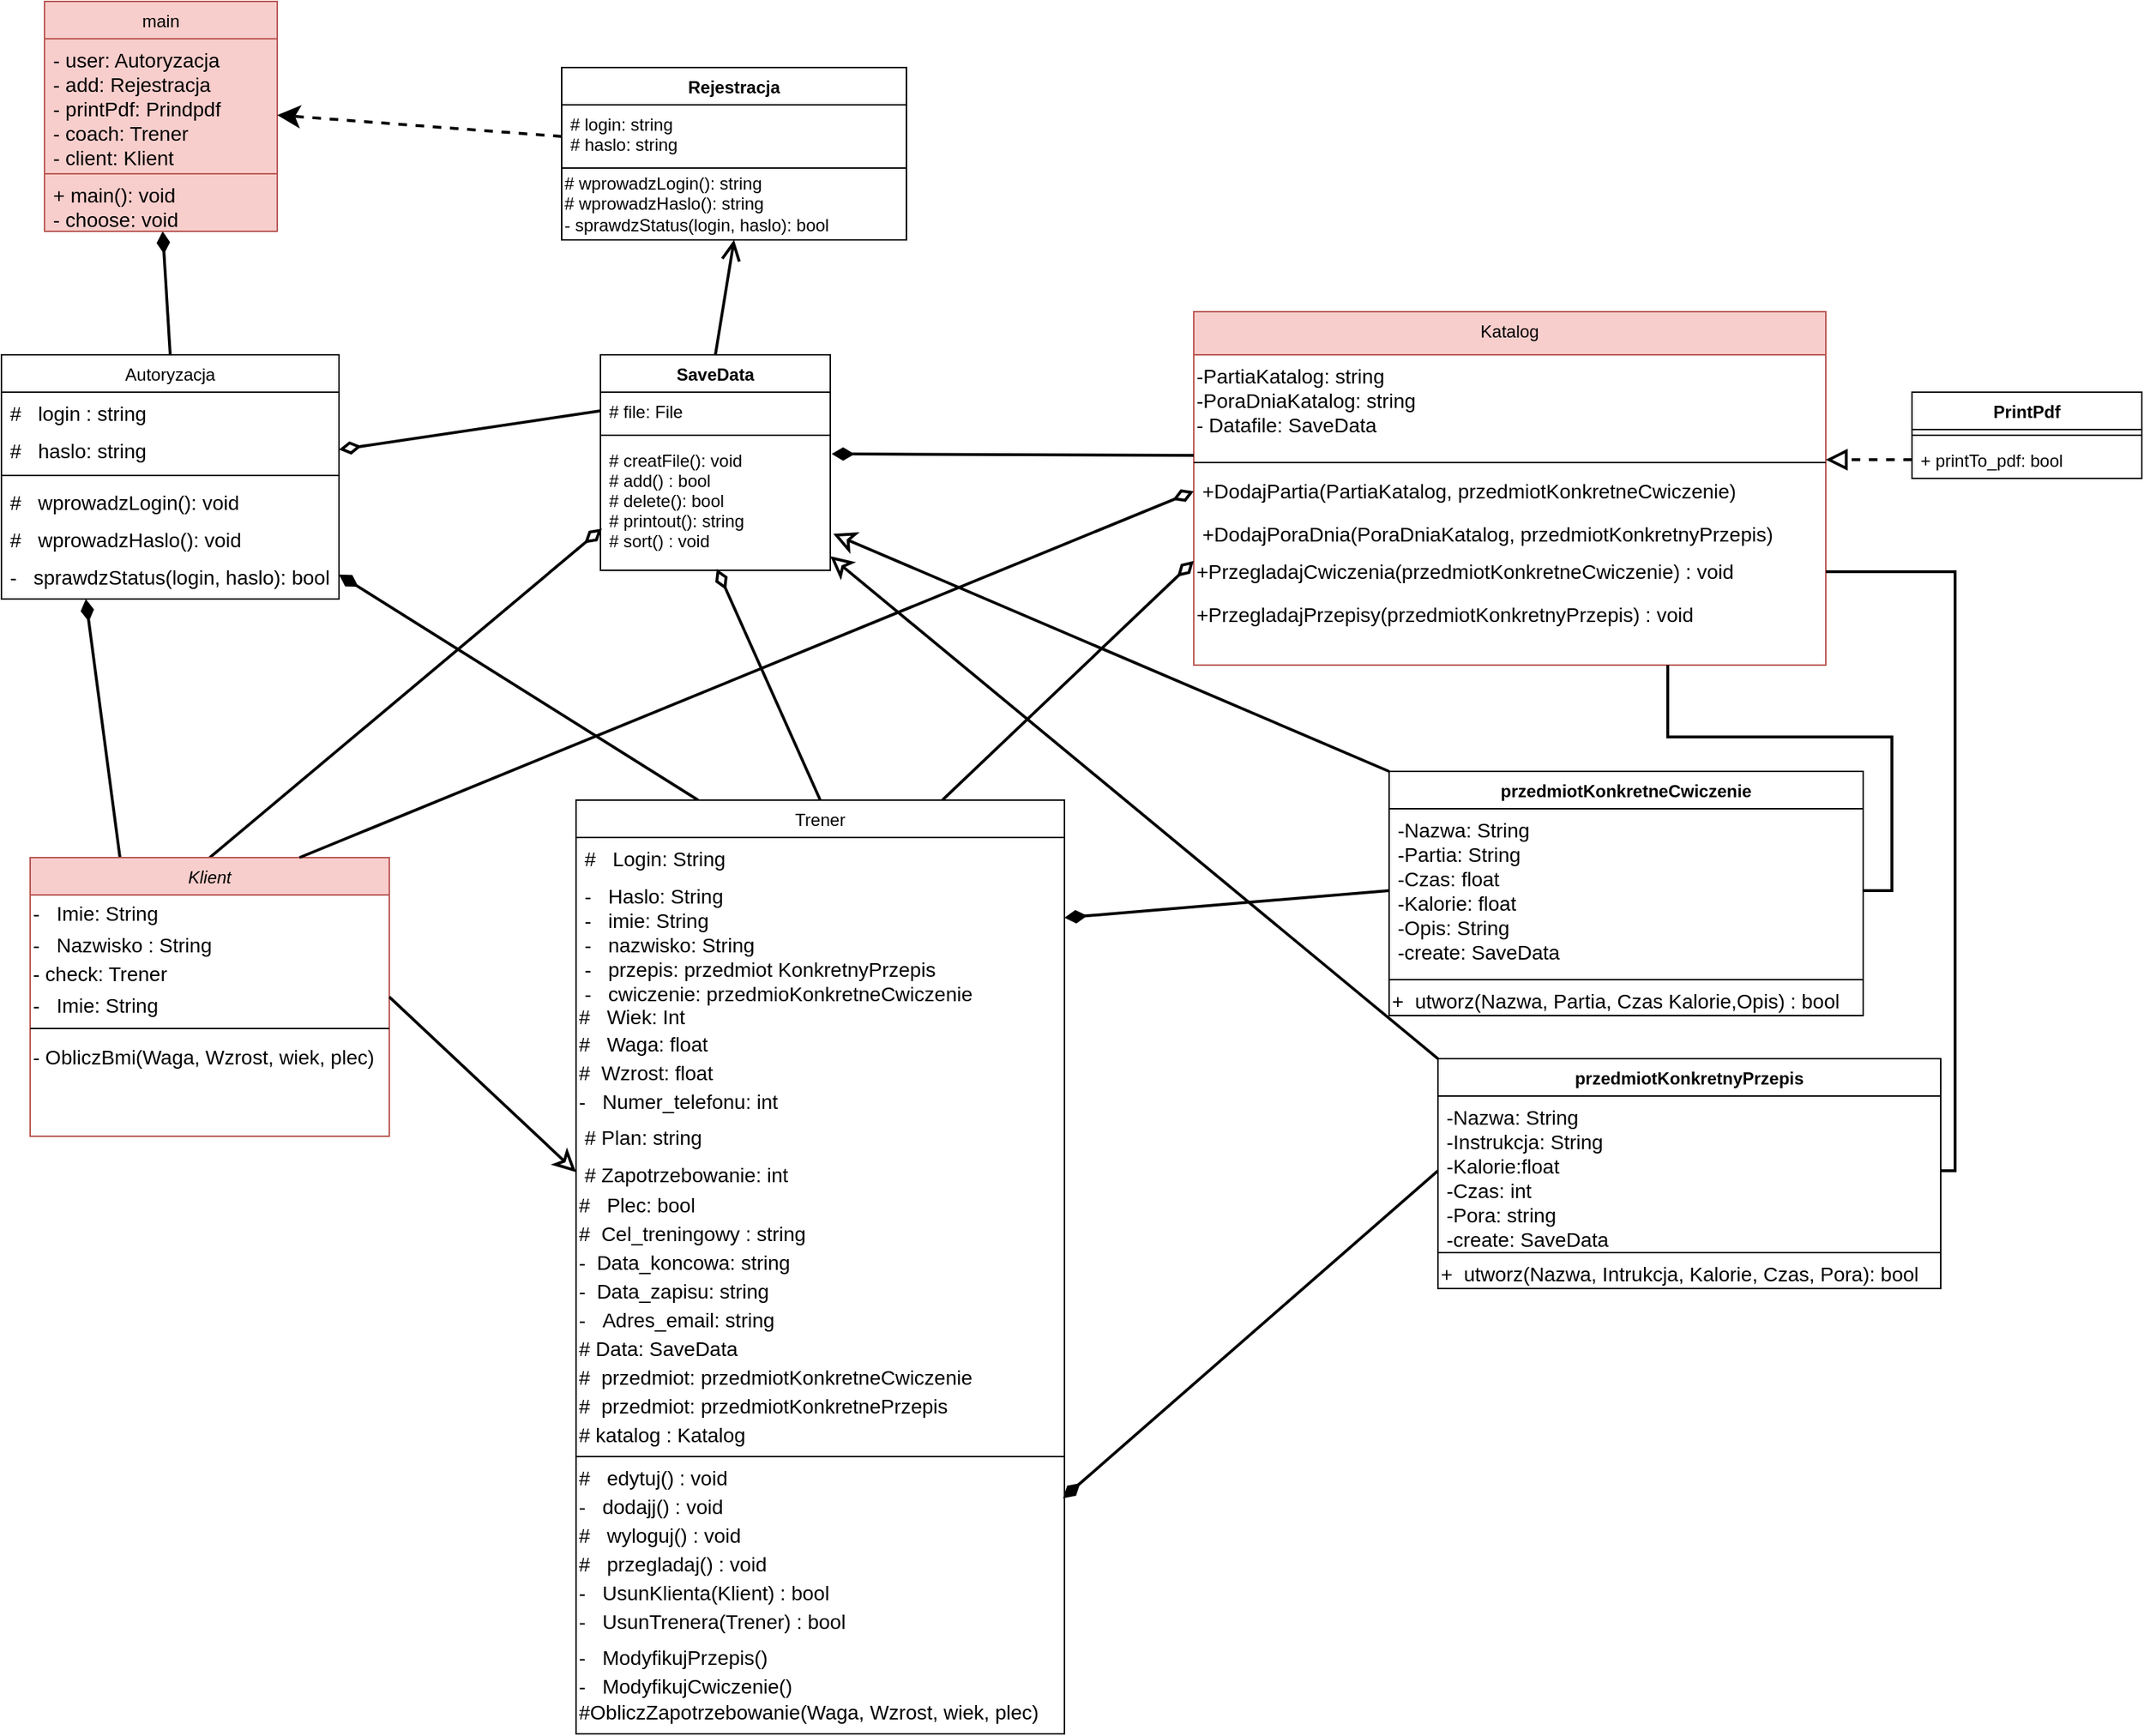 <mxfile version="14.6.13" type="github">
  <diagram id="C5RBs43oDa-KdzZeNtuy" name="Page-1">
    <mxGraphModel dx="1422" dy="884" grid="1" gridSize="10" guides="1" tooltips="1" connect="1" arrows="1" fold="1" page="1" pageScale="1" pageWidth="827" pageHeight="1169" math="0" shadow="0">
      <root>
        <mxCell id="WIyWlLk6GJQsqaUBKTNV-0" />
        <mxCell id="WIyWlLk6GJQsqaUBKTNV-1" parent="WIyWlLk6GJQsqaUBKTNV-0" />
        <mxCell id="tMIdlEM_C26eKID_X2OK-43" style="edgeStyle=none;rounded=0;orthogonalLoop=1;jettySize=auto;html=1;exitX=0.25;exitY=0;exitDx=0;exitDy=0;entryX=1;entryY=0.5;entryDx=0;entryDy=0;startArrow=none;startFill=0;endArrow=diamondThin;endFill=1;endSize=10;strokeWidth=2;" parent="WIyWlLk6GJQsqaUBKTNV-1" source="zkfFHV4jXpPFQw0GAbJ--6" target="gLJ9DEFuk4f7HOxg7gJl-47" edge="1">
          <mxGeometry relative="1" as="geometry" />
        </mxCell>
        <mxCell id="1wjIpLgKYZf0kbllM20t-35" style="rounded=0;orthogonalLoop=1;jettySize=auto;html=1;exitX=0.5;exitY=0;exitDx=0;exitDy=0;entryX=0.506;entryY=0.989;entryDx=0;entryDy=0;entryPerimeter=0;startArrow=none;startFill=0;endArrow=diamondThin;endFill=0;startSize=10;endSize=10;strokeWidth=2;" edge="1" parent="WIyWlLk6GJQsqaUBKTNV-1" source="zkfFHV4jXpPFQw0GAbJ--6" target="tMIdlEM_C26eKID_X2OK-19">
          <mxGeometry relative="1" as="geometry" />
        </mxCell>
        <mxCell id="zkfFHV4jXpPFQw0GAbJ--6" value="Trener" style="swimlane;fontStyle=0;align=center;verticalAlign=top;childLayout=stackLayout;horizontal=1;startSize=26;horizontalStack=0;resizeParent=1;resizeLast=0;collapsible=1;marginBottom=0;rounded=0;shadow=0;strokeWidth=1;" parent="WIyWlLk6GJQsqaUBKTNV-1" vertex="1">
          <mxGeometry x="510" y="570" width="340" height="650" as="geometry">
            <mxRectangle x="130" y="380" width="160" height="26" as="alternateBounds" />
          </mxGeometry>
        </mxCell>
        <mxCell id="zkfFHV4jXpPFQw0GAbJ--7" value="#   Login: String" style="text;align=left;verticalAlign=top;spacingLeft=4;spacingRight=4;overflow=hidden;rotatable=0;points=[[0,0.5],[1,0.5]];portConstraint=eastwest;fontSize=14;" parent="zkfFHV4jXpPFQw0GAbJ--6" vertex="1">
          <mxGeometry y="26" width="340" height="26" as="geometry" />
        </mxCell>
        <mxCell id="zkfFHV4jXpPFQw0GAbJ--8" value="-   Haslo: String&#xa;-   imie: String&#xa;-   nazwisko: String&#xa;-   przepis: przedmiot KonkretnyPrzepis&#xa;-   cwiczenie: przedmioKonkretneCwiczenie" style="text;align=left;verticalAlign=top;spacingLeft=4;spacingRight=4;overflow=hidden;rotatable=0;points=[[0,0.5],[1,0.5]];portConstraint=eastwest;rounded=0;shadow=0;html=0;fontSize=14;" parent="zkfFHV4jXpPFQw0GAbJ--6" vertex="1">
          <mxGeometry y="52" width="340" height="88" as="geometry" />
        </mxCell>
        <mxCell id="1wjIpLgKYZf0kbllM20t-16" value="#   Wiek: Int" style="text;align=left;verticalAlign=middle;spacingLeft=0;spacingRight=0;overflow=hidden;rotatable=0;points=[[0,0.5],[1,0.5]];portConstraint=eastwest;rounded=0;shadow=0;html=0;fontSize=14;" vertex="1" parent="zkfFHV4jXpPFQw0GAbJ--6">
          <mxGeometry y="140" width="340" height="20" as="geometry" />
        </mxCell>
        <mxCell id="1wjIpLgKYZf0kbllM20t-17" value="#&amp;nbsp; &amp;nbsp;Waga: float" style="text;html=1;align=left;verticalAlign=middle;resizable=0;points=[];autosize=1;strokeColor=none;fontSize=14;" vertex="1" parent="zkfFHV4jXpPFQw0GAbJ--6">
          <mxGeometry y="160" width="340" height="20" as="geometry" />
        </mxCell>
        <mxCell id="1wjIpLgKYZf0kbllM20t-18" value="#&amp;nbsp; Wzrost: float" style="text;html=1;align=left;verticalAlign=middle;resizable=0;points=[];autosize=1;strokeColor=none;fontSize=14;" vertex="1" parent="zkfFHV4jXpPFQw0GAbJ--6">
          <mxGeometry y="180" width="340" height="20" as="geometry" />
        </mxCell>
        <mxCell id="1wjIpLgKYZf0kbllM20t-19" value="-&amp;nbsp; &amp;nbsp;Numer_telefonu: int" style="text;html=1;align=left;verticalAlign=middle;resizable=0;points=[];autosize=1;strokeColor=none;fontSize=14;" vertex="1" parent="zkfFHV4jXpPFQw0GAbJ--6">
          <mxGeometry y="200" width="340" height="20" as="geometry" />
        </mxCell>
        <mxCell id="1wjIpLgKYZf0kbllM20t-26" value="# Plan: string" style="text;align=left;verticalAlign=top;spacingLeft=4;spacingRight=4;overflow=hidden;rotatable=0;points=[[0,0.5],[1,0.5]];portConstraint=eastwest;fontSize=14;" vertex="1" parent="zkfFHV4jXpPFQw0GAbJ--6">
          <mxGeometry y="220" width="340" height="26" as="geometry" />
        </mxCell>
        <mxCell id="1wjIpLgKYZf0kbllM20t-25" value="# Zapotrzebowanie: int" style="text;align=left;verticalAlign=top;spacingLeft=4;spacingRight=4;overflow=hidden;rotatable=0;points=[[0,0.5],[1,0.5]];portConstraint=eastwest;fontSize=14;" vertex="1" parent="zkfFHV4jXpPFQw0GAbJ--6">
          <mxGeometry y="246" width="340" height="26" as="geometry" />
        </mxCell>
        <mxCell id="1wjIpLgKYZf0kbllM20t-24" value="#&amp;nbsp; &amp;nbsp;Plec: bool" style="text;html=1;align=left;verticalAlign=middle;resizable=0;points=[];autosize=1;strokeColor=none;fontSize=14;" vertex="1" parent="zkfFHV4jXpPFQw0GAbJ--6">
          <mxGeometry y="272" width="340" height="20" as="geometry" />
        </mxCell>
        <mxCell id="1wjIpLgKYZf0kbllM20t-23" value="#&amp;nbsp; Cel_treningowy : string" style="text;html=1;align=left;verticalAlign=middle;resizable=0;points=[];autosize=1;strokeColor=none;fontSize=14;" vertex="1" parent="zkfFHV4jXpPFQw0GAbJ--6">
          <mxGeometry y="292" width="340" height="20" as="geometry" />
        </mxCell>
        <mxCell id="1wjIpLgKYZf0kbllM20t-22" value="-&amp;nbsp; Data_koncowa: string" style="text;html=1;align=left;verticalAlign=middle;resizable=0;points=[];autosize=1;strokeColor=none;fontSize=14;" vertex="1" parent="zkfFHV4jXpPFQw0GAbJ--6">
          <mxGeometry y="312" width="340" height="20" as="geometry" />
        </mxCell>
        <mxCell id="1wjIpLgKYZf0kbllM20t-21" value="-&amp;nbsp; Data_zapisu: string" style="text;html=1;align=left;verticalAlign=middle;resizable=0;points=[];autosize=1;strokeColor=none;fontSize=14;" vertex="1" parent="zkfFHV4jXpPFQw0GAbJ--6">
          <mxGeometry y="332" width="340" height="20" as="geometry" />
        </mxCell>
        <mxCell id="1wjIpLgKYZf0kbllM20t-20" value="-&amp;nbsp; &amp;nbsp;Adres_email: string" style="text;html=1;align=left;verticalAlign=middle;resizable=0;points=[];autosize=1;strokeColor=none;fontSize=14;" vertex="1" parent="zkfFHV4jXpPFQw0GAbJ--6">
          <mxGeometry y="352" width="340" height="20" as="geometry" />
        </mxCell>
        <mxCell id="1wjIpLgKYZf0kbllM20t-36" value="# Data: SaveData" style="text;html=1;align=left;verticalAlign=middle;resizable=0;points=[];autosize=1;strokeColor=none;fontSize=14;" vertex="1" parent="zkfFHV4jXpPFQw0GAbJ--6">
          <mxGeometry y="372" width="340" height="20" as="geometry" />
        </mxCell>
        <mxCell id="1wjIpLgKYZf0kbllM20t-37" value="#&amp;nbsp; przedmiot: przedmiotKonkretneCwiczenie" style="text;html=1;align=left;verticalAlign=middle;resizable=0;points=[];autosize=1;strokeColor=none;fontSize=14;" vertex="1" parent="zkfFHV4jXpPFQw0GAbJ--6">
          <mxGeometry y="392" width="340" height="20" as="geometry" />
        </mxCell>
        <mxCell id="1wjIpLgKYZf0kbllM20t-39" value="#&amp;nbsp; przedmiot: przedmiotKonkretnePrzepis" style="text;html=1;align=left;verticalAlign=middle;resizable=0;points=[];autosize=1;strokeColor=none;fontSize=14;" vertex="1" parent="zkfFHV4jXpPFQw0GAbJ--6">
          <mxGeometry y="412" width="340" height="20" as="geometry" />
        </mxCell>
        <mxCell id="1wjIpLgKYZf0kbllM20t-43" value="# katalog : Katalog" style="text;html=1;align=left;verticalAlign=middle;resizable=0;points=[];autosize=1;strokeColor=none;fontSize=14;" vertex="1" parent="zkfFHV4jXpPFQw0GAbJ--6">
          <mxGeometry y="432" width="340" height="20" as="geometry" />
        </mxCell>
        <mxCell id="zkfFHV4jXpPFQw0GAbJ--9" value="" style="line;html=1;strokeWidth=1;align=left;verticalAlign=middle;spacingTop=-1;spacingLeft=3;spacingRight=3;rotatable=0;labelPosition=right;points=[];portConstraint=eastwest;" parent="zkfFHV4jXpPFQw0GAbJ--6" vertex="1">
          <mxGeometry y="452" width="340" height="10" as="geometry" />
        </mxCell>
        <mxCell id="gLJ9DEFuk4f7HOxg7gJl-43" value="#&amp;nbsp; &amp;nbsp;edytuj() : void" style="text;html=1;align=left;verticalAlign=middle;resizable=0;points=[];autosize=1;strokeColor=none;fontSize=14;" parent="zkfFHV4jXpPFQw0GAbJ--6" vertex="1">
          <mxGeometry y="462" width="340" height="20" as="geometry" />
        </mxCell>
        <mxCell id="gLJ9DEFuk4f7HOxg7gJl-44" value="-&amp;nbsp; &amp;nbsp;dodajj() : void" style="text;html=1;align=left;verticalAlign=middle;resizable=0;points=[];autosize=1;strokeColor=none;fontSize=14;" parent="zkfFHV4jXpPFQw0GAbJ--6" vertex="1">
          <mxGeometry y="482" width="340" height="20" as="geometry" />
        </mxCell>
        <mxCell id="gLJ9DEFuk4f7HOxg7gJl-45" value="#&amp;nbsp; &amp;nbsp;wyloguj() : void" style="text;html=1;align=left;verticalAlign=middle;resizable=0;points=[];autosize=1;strokeColor=none;fontSize=14;" parent="zkfFHV4jXpPFQw0GAbJ--6" vertex="1">
          <mxGeometry y="502" width="340" height="20" as="geometry" />
        </mxCell>
        <mxCell id="1wjIpLgKYZf0kbllM20t-1" value="#&amp;nbsp; &amp;nbsp;przegladaj() : void" style="text;html=1;align=left;verticalAlign=middle;resizable=0;points=[];autosize=1;strokeColor=none;fontSize=14;" vertex="1" parent="zkfFHV4jXpPFQw0GAbJ--6">
          <mxGeometry y="522" width="340" height="20" as="geometry" />
        </mxCell>
        <mxCell id="cgzWAueaa51aZo-VVd-2-10" value="-&amp;nbsp;&amp;nbsp; UsunKlienta(Klient) : bool" style="text;html=1;align=left;verticalAlign=middle;resizable=0;points=[];autosize=1;strokeColor=none;fontSize=14;" parent="zkfFHV4jXpPFQw0GAbJ--6" vertex="1">
          <mxGeometry y="542" width="340" height="20" as="geometry" />
        </mxCell>
        <mxCell id="cgzWAueaa51aZo-VVd-2-11" value="-&amp;nbsp;&amp;nbsp; UsunTrenera(Trener) : bool" style="text;html=1;align=left;verticalAlign=middle;resizable=0;points=[];autosize=1;strokeColor=none;fontSize=14;" parent="zkfFHV4jXpPFQw0GAbJ--6" vertex="1">
          <mxGeometry y="562" width="340" height="20" as="geometry" />
        </mxCell>
        <mxCell id="cgzWAueaa51aZo-VVd-2-14" value="-&amp;nbsp; &amp;nbsp;ModyfikujPrzepis()" style="text;whiteSpace=wrap;html=1;fontSize=14;" parent="zkfFHV4jXpPFQw0GAbJ--6" vertex="1">
          <mxGeometry y="582" width="340" height="20" as="geometry" />
        </mxCell>
        <mxCell id="1wjIpLgKYZf0kbllM20t-0" value="-&amp;nbsp; &amp;nbsp;ModyfikujCwiczenie()" style="text;whiteSpace=wrap;html=1;fontSize=14;" vertex="1" parent="zkfFHV4jXpPFQw0GAbJ--6">
          <mxGeometry y="602" width="340" height="18" as="geometry" />
        </mxCell>
        <mxCell id="cgzWAueaa51aZo-VVd-2-16" value="#ObliczZapotrzebowanie(Waga, Wzrost, wiek, plec)" style="text;whiteSpace=wrap;html=1;fontSize=14;" parent="zkfFHV4jXpPFQw0GAbJ--6" vertex="1">
          <mxGeometry y="620" width="340" height="30" as="geometry" />
        </mxCell>
        <mxCell id="1wjIpLgKYZf0kbllM20t-12" style="edgeStyle=none;rounded=0;orthogonalLoop=1;jettySize=auto;html=1;exitX=0;exitY=0;exitDx=0;exitDy=0;entryX=1.013;entryY=0.718;entryDx=0;entryDy=0;entryPerimeter=0;endArrow=classic;endFill=0;endSize=10;strokeWidth=2;" edge="1" parent="WIyWlLk6GJQsqaUBKTNV-1" source="_w3wDcxO5o66XxnaNrus-3" target="tMIdlEM_C26eKID_X2OK-19">
          <mxGeometry relative="1" as="geometry" />
        </mxCell>
        <mxCell id="_w3wDcxO5o66XxnaNrus-3" value="przedmiotKonkretneCwiczenie" style="swimlane;fontStyle=1;align=center;verticalAlign=top;childLayout=stackLayout;horizontal=1;startSize=26;horizontalStack=0;resizeParent=1;resizeParentMax=0;resizeLast=0;collapsible=1;marginBottom=0;" parent="WIyWlLk6GJQsqaUBKTNV-1" vertex="1">
          <mxGeometry x="1076" y="550" width="330" height="170" as="geometry" />
        </mxCell>
        <mxCell id="_w3wDcxO5o66XxnaNrus-4" value="-Nazwa: String&#xa;-Partia: String&#xa;-Czas: float&#xa;-Kalorie: float&#xa;-Opis: String&#xa;-create: SaveData" style="text;strokeColor=none;fillColor=none;align=left;verticalAlign=top;spacingLeft=4;spacingRight=4;overflow=hidden;rotatable=0;points=[[0,0.5],[1,0.5]];portConstraint=eastwest;fontSize=14;" parent="_w3wDcxO5o66XxnaNrus-3" vertex="1">
          <mxGeometry y="26" width="330" height="114" as="geometry" />
        </mxCell>
        <mxCell id="_w3wDcxO5o66XxnaNrus-5" value="" style="line;strokeWidth=1;fillColor=none;align=left;verticalAlign=middle;spacingTop=-1;spacingLeft=3;spacingRight=3;rotatable=0;labelPosition=right;points=[];portConstraint=eastwest;" parent="_w3wDcxO5o66XxnaNrus-3" vertex="1">
          <mxGeometry y="140" width="330" height="10" as="geometry" />
        </mxCell>
        <mxCell id="J6dVix8OJKgPxIhEk7ro-30" value="&lt;font style=&quot;font-size: 14px&quot;&gt;+&amp;nbsp; utworz(Nazwa, Partia, Czas Kalorie,Opis) : bool&lt;/font&gt;" style="text;html=1;align=left;verticalAlign=middle;resizable=0;points=[];autosize=1;strokeColor=none;fontSize=14;" parent="_w3wDcxO5o66XxnaNrus-3" vertex="1">
          <mxGeometry y="150" width="330" height="20" as="geometry" />
        </mxCell>
        <mxCell id="1wjIpLgKYZf0kbllM20t-13" style="edgeStyle=none;rounded=0;orthogonalLoop=1;jettySize=auto;html=1;exitX=0;exitY=0;exitDx=0;exitDy=0;entryX=1;entryY=0.891;entryDx=0;entryDy=0;entryPerimeter=0;endArrow=classic;endFill=0;endSize=10;strokeWidth=2;" edge="1" parent="WIyWlLk6GJQsqaUBKTNV-1" source="_w3wDcxO5o66XxnaNrus-10" target="tMIdlEM_C26eKID_X2OK-19">
          <mxGeometry relative="1" as="geometry" />
        </mxCell>
        <mxCell id="_w3wDcxO5o66XxnaNrus-10" value="przedmiotKonkretnyPrzepis" style="swimlane;fontStyle=1;align=center;verticalAlign=top;childLayout=stackLayout;horizontal=1;startSize=26;horizontalStack=0;resizeParent=1;resizeParentMax=0;resizeLast=0;collapsible=1;marginBottom=0;" parent="WIyWlLk6GJQsqaUBKTNV-1" vertex="1">
          <mxGeometry x="1110" y="750" width="350" height="160" as="geometry" />
        </mxCell>
        <mxCell id="_w3wDcxO5o66XxnaNrus-11" value="-Nazwa: String&#xa;-Instrukcja: String&#xa;-Kalorie:float&#xa;-Czas: int&#xa;-Pora: string&#xa;-create: SaveData&#xa;" style="text;align=left;verticalAlign=top;spacingLeft=4;spacingRight=4;overflow=hidden;rotatable=0;points=[[0,0.5],[1,0.5]];portConstraint=eastwest;fontSize=14;" parent="_w3wDcxO5o66XxnaNrus-10" vertex="1">
          <mxGeometry y="26" width="350" height="104" as="geometry" />
        </mxCell>
        <mxCell id="_w3wDcxO5o66XxnaNrus-12" value="" style="line;strokeWidth=1;fillColor=none;align=left;verticalAlign=middle;spacingTop=-1;spacingLeft=3;spacingRight=3;rotatable=0;labelPosition=right;points=[];portConstraint=eastwest;" parent="_w3wDcxO5o66XxnaNrus-10" vertex="1">
          <mxGeometry y="130" width="350" height="10" as="geometry" />
        </mxCell>
        <mxCell id="J6dVix8OJKgPxIhEk7ro-31" value="&lt;font style=&quot;font-size: 14px&quot;&gt;+&amp;nbsp; utworz(Nazwa, Intrukcja, Kalorie, Czas, Pora): bool&lt;/font&gt;" style="text;html=1;align=left;verticalAlign=middle;resizable=0;points=[];autosize=1;strokeColor=none;fontSize=14;" parent="_w3wDcxO5o66XxnaNrus-10" vertex="1">
          <mxGeometry y="140" width="350" height="20" as="geometry" />
        </mxCell>
        <mxCell id="tMIdlEM_C26eKID_X2OK-44" style="edgeStyle=none;rounded=0;orthogonalLoop=1;jettySize=auto;html=1;exitX=0.25;exitY=0;exitDx=0;exitDy=0;startArrow=none;startFill=0;endArrow=diamondThin;endFill=1;endSize=10;strokeWidth=2;entryX=0.25;entryY=1;entryDx=0;entryDy=0;" parent="WIyWlLk6GJQsqaUBKTNV-1" source="gLJ9DEFuk4f7HOxg7gJl-0" edge="1" target="gLJ9DEFuk4f7HOxg7gJl-26">
          <mxGeometry relative="1" as="geometry">
            <mxPoint x="210" y="380" as="targetPoint" />
          </mxGeometry>
        </mxCell>
        <mxCell id="1wjIpLgKYZf0kbllM20t-40" style="edgeStyle=none;rounded=0;orthogonalLoop=1;jettySize=auto;html=1;exitX=0.5;exitY=0;exitDx=0;exitDy=0;entryX=0.006;entryY=0.678;entryDx=0;entryDy=0;entryPerimeter=0;startArrow=none;startFill=0;endArrow=diamondThin;endFill=0;startSize=10;endSize=10;strokeWidth=2;" edge="1" parent="WIyWlLk6GJQsqaUBKTNV-1" source="gLJ9DEFuk4f7HOxg7gJl-0" target="tMIdlEM_C26eKID_X2OK-19">
          <mxGeometry relative="1" as="geometry" />
        </mxCell>
        <mxCell id="gLJ9DEFuk4f7HOxg7gJl-0" value="Klient" style="swimlane;fontStyle=2;align=center;verticalAlign=top;childLayout=stackLayout;horizontal=1;startSize=26;horizontalStack=0;resizeParent=1;resizeLast=0;collapsible=1;marginBottom=0;rounded=0;shadow=0;strokeWidth=1;fillColor=#f8cecc;strokeColor=#b85450;" parent="WIyWlLk6GJQsqaUBKTNV-1" vertex="1">
          <mxGeometry x="130" y="610" width="250" height="194" as="geometry">
            <mxRectangle x="230" y="140" width="160" height="26" as="alternateBounds" />
          </mxGeometry>
        </mxCell>
        <mxCell id="gLJ9DEFuk4f7HOxg7gJl-1" value="-   Imie: String" style="text;align=left;verticalAlign=middle;spacingLeft=0;spacingRight=0;overflow=hidden;rotatable=0;points=[[0,0.5],[1,0.5]];portConstraint=eastwest;fontSize=14;" parent="gLJ9DEFuk4f7HOxg7gJl-0" vertex="1">
          <mxGeometry y="26" width="250" height="24" as="geometry" />
        </mxCell>
        <mxCell id="gLJ9DEFuk4f7HOxg7gJl-2" value="-   Nazwisko : String" style="text;align=left;verticalAlign=middle;spacingLeft=0;spacingRight=0;overflow=hidden;rotatable=0;points=[[0,0.5],[1,0.5]];portConstraint=eastwest;rounded=0;shadow=0;html=0;fontSize=14;" parent="gLJ9DEFuk4f7HOxg7gJl-0" vertex="1">
          <mxGeometry y="50" width="250" height="20" as="geometry" />
        </mxCell>
        <mxCell id="1wjIpLgKYZf0kbllM20t-27" value="- check: Trener" style="text;align=left;verticalAlign=middle;spacingLeft=0;spacingRight=0;overflow=hidden;rotatable=0;points=[[0,0.5],[1,0.5]];portConstraint=eastwest;rounded=0;shadow=0;html=0;fontSize=14;" vertex="1" parent="gLJ9DEFuk4f7HOxg7gJl-0">
          <mxGeometry y="70" width="250" height="20" as="geometry" />
        </mxCell>
        <mxCell id="1wjIpLgKYZf0kbllM20t-34" value="-   Imie: String" style="text;align=left;verticalAlign=middle;spacingLeft=0;spacingRight=0;overflow=hidden;rotatable=0;points=[[0,0.5],[1,0.5]];portConstraint=eastwest;fontSize=14;" vertex="1" parent="gLJ9DEFuk4f7HOxg7gJl-0">
          <mxGeometry y="90" width="250" height="24" as="geometry" />
        </mxCell>
        <mxCell id="gLJ9DEFuk4f7HOxg7gJl-8" value="" style="line;html=1;strokeWidth=1;align=left;verticalAlign=middle;spacingTop=-1;spacingLeft=3;spacingRight=3;rotatable=0;labelPosition=right;points=[];portConstraint=eastwest;" parent="gLJ9DEFuk4f7HOxg7gJl-0" vertex="1">
          <mxGeometry y="114" width="250" height="10" as="geometry" />
        </mxCell>
        <mxCell id="cgzWAueaa51aZo-VVd-2-0" value="- ObliczBmi(Waga, Wzrost, wiek, plec)" style="text;whiteSpace=wrap;html=1;fontSize=14;" parent="gLJ9DEFuk4f7HOxg7gJl-0" vertex="1">
          <mxGeometry y="124" width="250" height="30" as="geometry" />
        </mxCell>
        <mxCell id="tMIdlEM_C26eKID_X2OK-38" style="edgeStyle=none;rounded=0;orthogonalLoop=1;jettySize=auto;html=1;exitX=0.5;exitY=0;exitDx=0;exitDy=0;startArrow=none;startFill=0;endArrow=diamondThin;endFill=1;endSize=10;strokeWidth=2;" parent="WIyWlLk6GJQsqaUBKTNV-1" source="gLJ9DEFuk4f7HOxg7gJl-26" edge="1" target="J6dVix8OJKgPxIhEk7ro-9">
          <mxGeometry relative="1" as="geometry">
            <mxPoint x="260" y="130" as="targetPoint" />
          </mxGeometry>
        </mxCell>
        <mxCell id="gLJ9DEFuk4f7HOxg7gJl-26" value="Autoryzacja" style="swimlane;fontStyle=0;align=center;verticalAlign=top;childLayout=stackLayout;horizontal=1;startSize=26;horizontalStack=0;resizeParent=1;resizeLast=0;collapsible=1;marginBottom=0;rounded=0;shadow=0;strokeWidth=1;" parent="WIyWlLk6GJQsqaUBKTNV-1" vertex="1">
          <mxGeometry x="110" y="260" width="235" height="170" as="geometry">
            <mxRectangle x="550" y="140" width="160" height="26" as="alternateBounds" />
          </mxGeometry>
        </mxCell>
        <mxCell id="gLJ9DEFuk4f7HOxg7gJl-30" value="#   login : string" style="text;align=left;verticalAlign=top;spacingLeft=4;spacingRight=4;overflow=hidden;rotatable=0;points=[[0,0.5],[1,0.5]];portConstraint=eastwest;rounded=0;shadow=0;html=0;fontSize=14;" parent="gLJ9DEFuk4f7HOxg7gJl-26" vertex="1">
          <mxGeometry y="26" width="235" height="26" as="geometry" />
        </mxCell>
        <mxCell id="gLJ9DEFuk4f7HOxg7gJl-36" value="#   haslo: string" style="text;align=left;verticalAlign=top;spacingLeft=4;spacingRight=4;overflow=hidden;rotatable=0;points=[[0,0.5],[1,0.5]];portConstraint=eastwest;rounded=0;shadow=0;html=0;fontSize=14;" parent="gLJ9DEFuk4f7HOxg7gJl-26" vertex="1">
          <mxGeometry y="52" width="235" height="28" as="geometry" />
        </mxCell>
        <mxCell id="gLJ9DEFuk4f7HOxg7gJl-32" value="" style="line;html=1;strokeWidth=1;align=left;verticalAlign=middle;spacingTop=-1;spacingLeft=3;spacingRight=3;rotatable=0;labelPosition=right;points=[];portConstraint=eastwest;" parent="gLJ9DEFuk4f7HOxg7gJl-26" vertex="1">
          <mxGeometry y="80" width="235" height="8" as="geometry" />
        </mxCell>
        <mxCell id="gLJ9DEFuk4f7HOxg7gJl-33" value="#   wprowadzLogin(): void" style="text;align=left;verticalAlign=top;spacingLeft=4;spacingRight=4;overflow=hidden;rotatable=0;points=[[0,0.5],[1,0.5]];portConstraint=eastwest;fontSize=14;" parent="gLJ9DEFuk4f7HOxg7gJl-26" vertex="1">
          <mxGeometry y="88" width="235" height="26" as="geometry" />
        </mxCell>
        <mxCell id="gLJ9DEFuk4f7HOxg7gJl-34" value="#   wprowadzHaslo(): void" style="text;align=left;verticalAlign=top;spacingLeft=4;spacingRight=4;overflow=hidden;rotatable=0;points=[[0,0.5],[1,0.5]];portConstraint=eastwest;fontSize=14;" parent="gLJ9DEFuk4f7HOxg7gJl-26" vertex="1">
          <mxGeometry y="114" width="235" height="26" as="geometry" />
        </mxCell>
        <mxCell id="gLJ9DEFuk4f7HOxg7gJl-47" value="-   sprawdzStatus(login, haslo): bool" style="text;align=left;verticalAlign=top;spacingLeft=4;spacingRight=4;overflow=hidden;rotatable=0;points=[[0,0.5],[1,0.5]];portConstraint=eastwest;fontSize=14;" parent="gLJ9DEFuk4f7HOxg7gJl-26" vertex="1">
          <mxGeometry y="140" width="235" height="26" as="geometry" />
        </mxCell>
        <mxCell id="cgzWAueaa51aZo-VVd-2-4" value="Katalog" style="swimlane;fontStyle=0;align=center;verticalAlign=top;childLayout=stackLayout;horizontal=1;startSize=30;horizontalStack=0;resizeParent=1;resizeLast=0;collapsible=1;marginBottom=0;rounded=0;shadow=0;strokeWidth=1;fillColor=#f8cecc;strokeColor=#b85450;" parent="WIyWlLk6GJQsqaUBKTNV-1" vertex="1">
          <mxGeometry x="940" y="230" width="440" height="246" as="geometry">
            <mxRectangle x="550" y="140" width="160" height="26" as="alternateBounds" />
          </mxGeometry>
        </mxCell>
        <mxCell id="cgzWAueaa51aZo-VVd-2-5" value="-PartiaKatalog: string&lt;br&gt;&lt;div style=&quot;font-size: 14px&quot;&gt;-PoraDniaKatalog: string&lt;br style=&quot;font-size: 14px&quot;&gt;&lt;/div&gt;&lt;div style=&quot;font-size: 14px&quot;&gt;- Datafile: SaveData&lt;/div&gt;" style="text;whiteSpace=wrap;html=1;fontSize=14;" parent="cgzWAueaa51aZo-VVd-2-4" vertex="1">
          <mxGeometry y="30" width="440" height="70" as="geometry" />
        </mxCell>
        <mxCell id="cgzWAueaa51aZo-VVd-2-6" value="" style="line;html=1;strokeWidth=1;align=left;verticalAlign=middle;spacingTop=-1;spacingLeft=3;spacingRight=3;rotatable=0;labelPosition=right;points=[];portConstraint=eastwest;fontSize=14;" parent="cgzWAueaa51aZo-VVd-2-4" vertex="1">
          <mxGeometry y="100" width="440" height="10" as="geometry" />
        </mxCell>
        <mxCell id="cgzWAueaa51aZo-VVd-2-7" value="+DodajPartia(PartiaKatalog, przedmiotKonkretneCwiczenie)&#xa;" style="text;align=left;verticalAlign=top;spacingLeft=4;spacingRight=4;overflow=hidden;rotatable=0;points=[[0,0.5],[1,0.5]];portConstraint=eastwest;fontSize=14;" parent="cgzWAueaa51aZo-VVd-2-4" vertex="1">
          <mxGeometry y="110" width="440" height="30" as="geometry" />
        </mxCell>
        <mxCell id="cgzWAueaa51aZo-VVd-2-8" value="+DodajPoraDnia(PoraDniaKatalog, przedmiotKonkretnyPrzepis)" style="text;align=left;verticalAlign=top;spacingLeft=4;spacingRight=4;overflow=hidden;rotatable=0;points=[[0,0.5],[1,0.5]];portConstraint=eastwest;fontSize=14;" parent="cgzWAueaa51aZo-VVd-2-4" vertex="1">
          <mxGeometry y="140" width="440" height="26" as="geometry" />
        </mxCell>
        <mxCell id="cgzWAueaa51aZo-VVd-2-12" value="+PrzegladajCwiczenia(przedmiotKonkretneCwiczenie) : void" style="text;whiteSpace=wrap;html=1;fontSize=14;" parent="cgzWAueaa51aZo-VVd-2-4" vertex="1">
          <mxGeometry y="166" width="440" height="30" as="geometry" />
        </mxCell>
        <mxCell id="cgzWAueaa51aZo-VVd-2-13" value="+PrzegladajPrzepisy(przedmiotKonkretnyPrzepis) : void" style="text;whiteSpace=wrap;html=1;fontSize=14;" parent="cgzWAueaa51aZo-VVd-2-4" vertex="1">
          <mxGeometry y="196" width="440" height="30" as="geometry" />
        </mxCell>
        <mxCell id="J6dVix8OJKgPxIhEk7ro-4" value="main" style="swimlane;fontStyle=0;align=center;verticalAlign=top;childLayout=stackLayout;horizontal=1;startSize=26;horizontalStack=0;resizeParent=1;resizeLast=0;collapsible=1;marginBottom=0;rounded=0;shadow=0;strokeWidth=1;fillColor=#f8cecc;strokeColor=#b85450;" parent="WIyWlLk6GJQsqaUBKTNV-1" vertex="1">
          <mxGeometry x="140" y="14" width="162" height="160" as="geometry">
            <mxRectangle x="550" y="140" width="160" height="26" as="alternateBounds" />
          </mxGeometry>
        </mxCell>
        <mxCell id="J6dVix8OJKgPxIhEk7ro-8" value="- user: Autoryzacja &#xa;- add: Rejestracja&#xa;- printPdf: Prindpdf&#xa;- coach: Trener&#xa;- client: Klient" style="text;align=left;verticalAlign=top;spacingLeft=4;spacingRight=4;overflow=hidden;rotatable=0;points=[[0,0.5],[1,0.5]];portConstraint=eastwest;fontSize=14;fillColor=#f8cecc;strokeColor=#b85450;" parent="J6dVix8OJKgPxIhEk7ro-4" vertex="1">
          <mxGeometry y="26" width="162" height="94" as="geometry" />
        </mxCell>
        <mxCell id="J6dVix8OJKgPxIhEk7ro-9" value="+ main(): void&#xa;- choose: void" style="text;align=left;verticalAlign=top;spacingLeft=4;spacingRight=4;overflow=hidden;rotatable=0;points=[[0,0.5],[1,0.5]];portConstraint=eastwest;fontSize=14;fillColor=#f8cecc;strokeColor=#b85450;" parent="J6dVix8OJKgPxIhEk7ro-4" vertex="1">
          <mxGeometry y="120" width="162" height="40" as="geometry" />
        </mxCell>
        <mxCell id="tMIdlEM_C26eKID_X2OK-40" style="edgeStyle=none;rounded=0;orthogonalLoop=1;jettySize=auto;html=1;exitX=0.5;exitY=0;exitDx=0;exitDy=0;entryX=0.5;entryY=1;entryDx=0;entryDy=0;startArrow=none;startFill=0;endArrow=open;endFill=0;endSize=10;strokeWidth=2;" parent="WIyWlLk6GJQsqaUBKTNV-1" source="tMIdlEM_C26eKID_X2OK-16" target="tMIdlEM_C26eKID_X2OK-32" edge="1">
          <mxGeometry relative="1" as="geometry" />
        </mxCell>
        <mxCell id="tMIdlEM_C26eKID_X2OK-16" value="SaveData" style="swimlane;fontStyle=1;align=center;verticalAlign=top;childLayout=stackLayout;horizontal=1;startSize=26;horizontalStack=0;resizeParent=1;resizeParentMax=0;resizeLast=0;collapsible=1;marginBottom=0;" parent="WIyWlLk6GJQsqaUBKTNV-1" vertex="1">
          <mxGeometry x="527" y="260" width="160" height="150" as="geometry" />
        </mxCell>
        <mxCell id="tMIdlEM_C26eKID_X2OK-17" value="# file: File" style="text;strokeColor=none;fillColor=none;align=left;verticalAlign=top;spacingLeft=4;spacingRight=4;overflow=hidden;rotatable=0;points=[[0,0.5],[1,0.5]];portConstraint=eastwest;" parent="tMIdlEM_C26eKID_X2OK-16" vertex="1">
          <mxGeometry y="26" width="160" height="26" as="geometry" />
        </mxCell>
        <mxCell id="tMIdlEM_C26eKID_X2OK-18" value="" style="line;strokeWidth=1;fillColor=none;align=left;verticalAlign=middle;spacingTop=-1;spacingLeft=3;spacingRight=3;rotatable=0;labelPosition=right;points=[];portConstraint=eastwest;" parent="tMIdlEM_C26eKID_X2OK-16" vertex="1">
          <mxGeometry y="52" width="160" height="8" as="geometry" />
        </mxCell>
        <mxCell id="tMIdlEM_C26eKID_X2OK-19" value="# creatFile(): void&#xa;# add() : bool&#xa;# delete(): bool&#xa;# printout(): string&#xa;# sort() : void" style="text;strokeColor=none;fillColor=none;align=left;verticalAlign=top;spacingLeft=4;spacingRight=4;overflow=hidden;rotatable=0;points=[[0,0.5],[1,0.5]];portConstraint=eastwest;" parent="tMIdlEM_C26eKID_X2OK-16" vertex="1">
          <mxGeometry y="60" width="160" height="90" as="geometry" />
        </mxCell>
        <mxCell id="tMIdlEM_C26eKID_X2OK-33" value="" style="group" parent="WIyWlLk6GJQsqaUBKTNV-1" vertex="1" connectable="0">
          <mxGeometry x="500" y="60" width="240" height="120" as="geometry" />
        </mxCell>
        <mxCell id="tMIdlEM_C26eKID_X2OK-31" value="" style="rounded=0;whiteSpace=wrap;html=1;" parent="tMIdlEM_C26eKID_X2OK-33" vertex="1">
          <mxGeometry y="70" width="240" height="50" as="geometry" />
        </mxCell>
        <mxCell id="tMIdlEM_C26eKID_X2OK-32" value="# wprowadzLogin(): string&lt;br&gt;# wprowadzHaslo(): string&lt;br&gt;- sprawdzStatus(login, haslo): bool" style="text;html=1;strokeColor=none;fillColor=none;align=left;verticalAlign=middle;whiteSpace=wrap;rounded=0;" parent="tMIdlEM_C26eKID_X2OK-33" vertex="1">
          <mxGeometry y="70" width="240" height="50" as="geometry" />
        </mxCell>
        <mxCell id="tMIdlEM_C26eKID_X2OK-20" value="Rejestracja" style="swimlane;fontStyle=1;align=center;verticalAlign=top;childLayout=stackLayout;horizontal=1;startSize=26;horizontalStack=0;resizeParent=1;resizeParentMax=0;resizeLast=0;collapsible=1;marginBottom=0;" parent="tMIdlEM_C26eKID_X2OK-33" vertex="1">
          <mxGeometry width="240" height="70" as="geometry" />
        </mxCell>
        <mxCell id="tMIdlEM_C26eKID_X2OK-21" value="# login: string&#xa;# haslo: string" style="text;strokeColor=none;fillColor=none;align=left;verticalAlign=top;spacingLeft=4;spacingRight=4;overflow=hidden;rotatable=0;points=[[0,0.5],[1,0.5]];portConstraint=eastwest;" parent="tMIdlEM_C26eKID_X2OK-20" vertex="1">
          <mxGeometry y="26" width="240" height="44" as="geometry" />
        </mxCell>
        <mxCell id="tMIdlEM_C26eKID_X2OK-37" style="edgeStyle=none;rounded=0;orthogonalLoop=1;jettySize=auto;html=1;exitX=0;exitY=0.5;exitDx=0;exitDy=0;startArrow=none;startFill=0;endArrow=classic;endFill=1;endSize=10;strokeWidth=2;dashed=1;" parent="WIyWlLk6GJQsqaUBKTNV-1" source="tMIdlEM_C26eKID_X2OK-21" target="J6dVix8OJKgPxIhEk7ro-8" edge="1">
          <mxGeometry relative="1" as="geometry" />
        </mxCell>
        <mxCell id="tMIdlEM_C26eKID_X2OK-39" style="edgeStyle=none;rounded=0;orthogonalLoop=1;jettySize=auto;html=1;exitX=0;exitY=0.5;exitDx=0;exitDy=0;entryX=1;entryY=0.5;entryDx=0;entryDy=0;startArrow=none;startFill=0;endArrow=diamondThin;endFill=0;endSize=10;strokeWidth=2;" parent="WIyWlLk6GJQsqaUBKTNV-1" source="tMIdlEM_C26eKID_X2OK-17" target="gLJ9DEFuk4f7HOxg7gJl-36" edge="1">
          <mxGeometry relative="1" as="geometry" />
        </mxCell>
        <mxCell id="tMIdlEM_C26eKID_X2OK-52" style="edgeStyle=none;rounded=0;orthogonalLoop=1;jettySize=auto;html=1;exitX=1;exitY=0.5;exitDx=0;exitDy=0;entryX=0;entryY=0.5;entryDx=0;entryDy=0;startArrow=none;startFill=0;endArrow=classic;endFill=0;endSize=10;strokeWidth=2;" parent="WIyWlLk6GJQsqaUBKTNV-1" source="gLJ9DEFuk4f7HOxg7gJl-0" target="1wjIpLgKYZf0kbllM20t-25" edge="1">
          <mxGeometry relative="1" as="geometry">
            <mxPoint x="410" y="803" as="sourcePoint" />
          </mxGeometry>
        </mxCell>
        <mxCell id="1wjIpLgKYZf0kbllM20t-2" style="rounded=0;orthogonalLoop=1;jettySize=auto;html=1;exitX=0;exitY=1;exitDx=0;exitDy=0;entryX=1.006;entryY=0.1;entryDx=0;entryDy=0;entryPerimeter=0;endArrow=diamondThin;endFill=1;strokeWidth=2;endSize=10;" edge="1" parent="WIyWlLk6GJQsqaUBKTNV-1" source="cgzWAueaa51aZo-VVd-2-5" target="tMIdlEM_C26eKID_X2OK-19">
          <mxGeometry relative="1" as="geometry" />
        </mxCell>
        <mxCell id="1wjIpLgKYZf0kbllM20t-3" value="PrintPdf" style="swimlane;fontStyle=1;align=center;verticalAlign=top;childLayout=stackLayout;horizontal=1;startSize=26;horizontalStack=0;resizeParent=1;resizeParentMax=0;resizeLast=0;collapsible=1;marginBottom=0;" vertex="1" parent="WIyWlLk6GJQsqaUBKTNV-1">
          <mxGeometry x="1440" y="286" width="160" height="60" as="geometry" />
        </mxCell>
        <mxCell id="1wjIpLgKYZf0kbllM20t-5" value="" style="line;strokeWidth=1;fillColor=none;align=left;verticalAlign=middle;spacingTop=-1;spacingLeft=3;spacingRight=3;rotatable=0;labelPosition=right;points=[];portConstraint=eastwest;" vertex="1" parent="1wjIpLgKYZf0kbllM20t-3">
          <mxGeometry y="26" width="160" height="8" as="geometry" />
        </mxCell>
        <mxCell id="1wjIpLgKYZf0kbllM20t-6" value="+ printTo_pdf: bool" style="text;strokeColor=none;fillColor=none;align=left;verticalAlign=top;spacingLeft=4;spacingRight=4;overflow=hidden;rotatable=0;points=[[0,0.5],[1,0.5]];portConstraint=eastwest;" vertex="1" parent="1wjIpLgKYZf0kbllM20t-3">
          <mxGeometry y="34" width="160" height="26" as="geometry" />
        </mxCell>
        <mxCell id="1wjIpLgKYZf0kbllM20t-7" style="edgeStyle=none;rounded=0;orthogonalLoop=1;jettySize=auto;html=1;exitX=0;exitY=0.5;exitDx=0;exitDy=0;entryX=1;entryY=0.3;entryDx=0;entryDy=0;entryPerimeter=0;endArrow=block;endFill=0;endSize=10;strokeWidth=2;dashed=1;" edge="1" parent="WIyWlLk6GJQsqaUBKTNV-1" source="1wjIpLgKYZf0kbllM20t-6" target="cgzWAueaa51aZo-VVd-2-6">
          <mxGeometry relative="1" as="geometry" />
        </mxCell>
        <mxCell id="1wjIpLgKYZf0kbllM20t-10" style="edgeStyle=none;rounded=0;orthogonalLoop=1;jettySize=auto;html=1;exitX=0;exitY=0.5;exitDx=0;exitDy=0;endArrow=diamondThin;endFill=1;endSize=10;strokeWidth=2;" edge="1" parent="WIyWlLk6GJQsqaUBKTNV-1" source="_w3wDcxO5o66XxnaNrus-4" target="zkfFHV4jXpPFQw0GAbJ--8">
          <mxGeometry relative="1" as="geometry" />
        </mxCell>
        <mxCell id="1wjIpLgKYZf0kbllM20t-11" style="edgeStyle=none;rounded=0;orthogonalLoop=1;jettySize=auto;html=1;exitX=0;exitY=0.5;exitDx=0;exitDy=0;entryX=0.997;entryY=0.2;entryDx=0;entryDy=0;entryPerimeter=0;endArrow=diamondThin;endFill=1;endSize=10;strokeWidth=2;" edge="1" parent="WIyWlLk6GJQsqaUBKTNV-1" source="_w3wDcxO5o66XxnaNrus-11" target="gLJ9DEFuk4f7HOxg7gJl-44">
          <mxGeometry relative="1" as="geometry" />
        </mxCell>
        <mxCell id="1wjIpLgKYZf0kbllM20t-29" style="edgeStyle=orthogonalEdgeStyle;rounded=0;orthogonalLoop=1;jettySize=auto;html=1;exitX=1;exitY=0.5;exitDx=0;exitDy=0;entryX=1;entryY=0.5;entryDx=0;entryDy=0;endArrow=none;endFill=0;endSize=10;strokeWidth=2;" edge="1" parent="WIyWlLk6GJQsqaUBKTNV-1" source="_w3wDcxO5o66XxnaNrus-11" target="cgzWAueaa51aZo-VVd-2-12">
          <mxGeometry relative="1" as="geometry">
            <Array as="points">
              <mxPoint x="1470" y="828" />
              <mxPoint x="1470" y="411" />
            </Array>
          </mxGeometry>
        </mxCell>
        <mxCell id="1wjIpLgKYZf0kbllM20t-30" style="rounded=0;orthogonalLoop=1;jettySize=auto;html=1;exitX=0;exitY=0.25;exitDx=0;exitDy=0;entryX=0.75;entryY=0;entryDx=0;entryDy=0;endArrow=none;endFill=0;endSize=10;strokeWidth=2;startArrow=diamondThin;startFill=0;startSize=10;" edge="1" parent="WIyWlLk6GJQsqaUBKTNV-1" source="cgzWAueaa51aZo-VVd-2-12" target="zkfFHV4jXpPFQw0GAbJ--6">
          <mxGeometry relative="1" as="geometry" />
        </mxCell>
        <mxCell id="1wjIpLgKYZf0kbllM20t-31" style="edgeStyle=none;rounded=0;orthogonalLoop=1;jettySize=auto;html=1;exitX=0;exitY=0.5;exitDx=0;exitDy=0;entryX=0.75;entryY=0;entryDx=0;entryDy=0;endArrow=none;endFill=0;endSize=10;strokeWidth=2;startArrow=diamondThin;startFill=0;startSize=10;" edge="1" parent="WIyWlLk6GJQsqaUBKTNV-1" source="cgzWAueaa51aZo-VVd-2-7" target="gLJ9DEFuk4f7HOxg7gJl-0">
          <mxGeometry relative="1" as="geometry" />
        </mxCell>
        <mxCell id="1wjIpLgKYZf0kbllM20t-32" style="edgeStyle=orthogonalEdgeStyle;rounded=0;orthogonalLoop=1;jettySize=auto;html=1;exitX=1;exitY=0.5;exitDx=0;exitDy=0;endArrow=none;endFill=0;endSize=10;strokeWidth=2;entryX=0.75;entryY=1;entryDx=0;entryDy=0;" edge="1" parent="WIyWlLk6GJQsqaUBKTNV-1" source="_w3wDcxO5o66XxnaNrus-4" target="cgzWAueaa51aZo-VVd-2-4">
          <mxGeometry relative="1" as="geometry">
            <mxPoint x="1350" y="480" as="targetPoint" />
          </mxGeometry>
        </mxCell>
      </root>
    </mxGraphModel>
  </diagram>
</mxfile>
